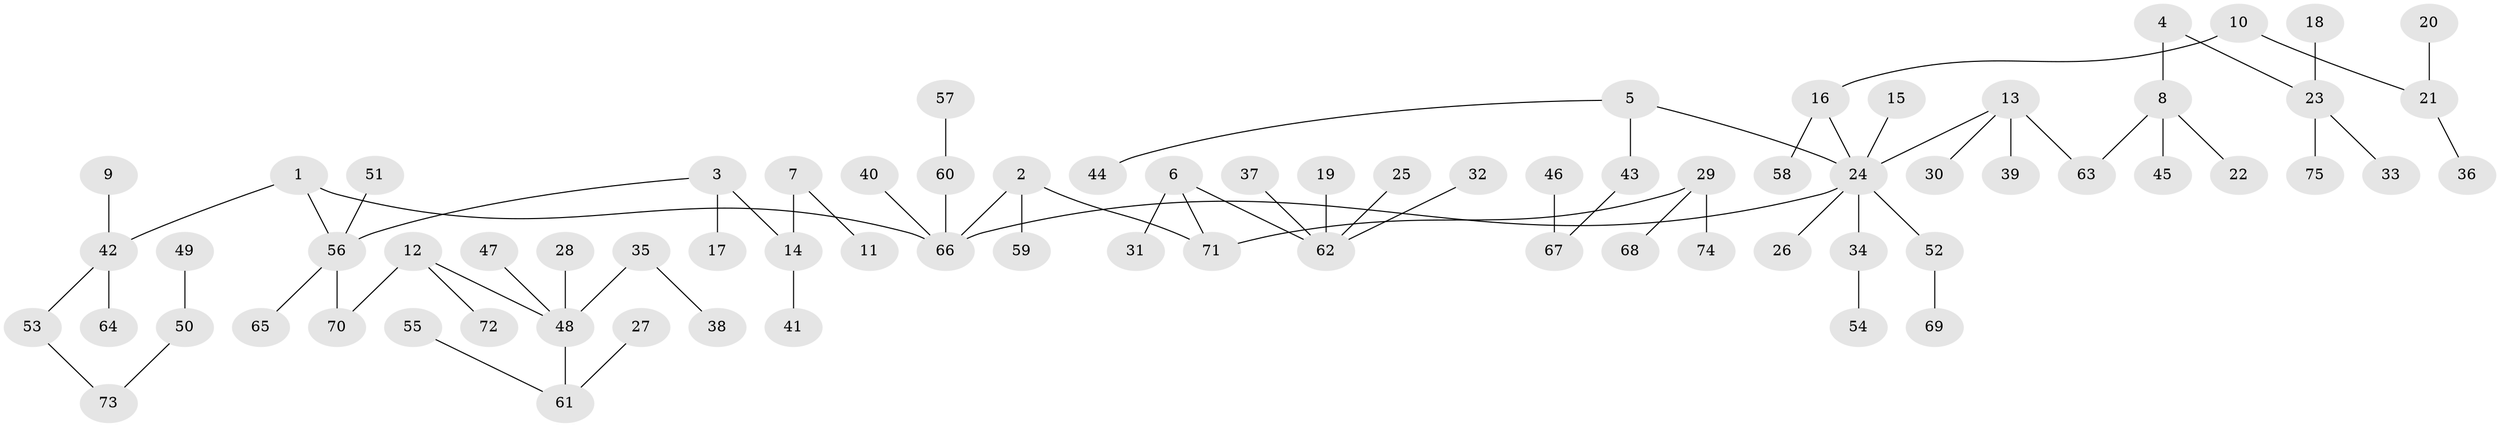 // original degree distribution, {5: 0.04697986577181208, 10: 0.006711409395973154, 3: 0.1476510067114094, 6: 0.020134228187919462, 1: 0.5167785234899329, 4: 0.040268456375838924, 2: 0.2214765100671141}
// Generated by graph-tools (version 1.1) at 2025/02/03/09/25 03:02:19]
// undirected, 75 vertices, 74 edges
graph export_dot {
graph [start="1"]
  node [color=gray90,style=filled];
  1;
  2;
  3;
  4;
  5;
  6;
  7;
  8;
  9;
  10;
  11;
  12;
  13;
  14;
  15;
  16;
  17;
  18;
  19;
  20;
  21;
  22;
  23;
  24;
  25;
  26;
  27;
  28;
  29;
  30;
  31;
  32;
  33;
  34;
  35;
  36;
  37;
  38;
  39;
  40;
  41;
  42;
  43;
  44;
  45;
  46;
  47;
  48;
  49;
  50;
  51;
  52;
  53;
  54;
  55;
  56;
  57;
  58;
  59;
  60;
  61;
  62;
  63;
  64;
  65;
  66;
  67;
  68;
  69;
  70;
  71;
  72;
  73;
  74;
  75;
  1 -- 42 [weight=1.0];
  1 -- 56 [weight=1.0];
  1 -- 66 [weight=1.0];
  2 -- 59 [weight=1.0];
  2 -- 66 [weight=1.0];
  2 -- 71 [weight=1.0];
  3 -- 14 [weight=1.0];
  3 -- 17 [weight=1.0];
  3 -- 56 [weight=1.0];
  4 -- 8 [weight=1.0];
  4 -- 23 [weight=1.0];
  5 -- 24 [weight=1.0];
  5 -- 43 [weight=1.0];
  5 -- 44 [weight=1.0];
  6 -- 31 [weight=1.0];
  6 -- 62 [weight=1.0];
  6 -- 71 [weight=1.0];
  7 -- 11 [weight=1.0];
  7 -- 14 [weight=1.0];
  8 -- 22 [weight=1.0];
  8 -- 45 [weight=1.0];
  8 -- 63 [weight=1.0];
  9 -- 42 [weight=1.0];
  10 -- 16 [weight=1.0];
  10 -- 21 [weight=1.0];
  12 -- 48 [weight=1.0];
  12 -- 70 [weight=1.0];
  12 -- 72 [weight=1.0];
  13 -- 24 [weight=1.0];
  13 -- 30 [weight=1.0];
  13 -- 39 [weight=1.0];
  13 -- 63 [weight=1.0];
  14 -- 41 [weight=1.0];
  15 -- 24 [weight=1.0];
  16 -- 24 [weight=1.0];
  16 -- 58 [weight=1.0];
  18 -- 23 [weight=1.0];
  19 -- 62 [weight=1.0];
  20 -- 21 [weight=1.0];
  21 -- 36 [weight=1.0];
  23 -- 33 [weight=1.0];
  23 -- 75 [weight=1.0];
  24 -- 26 [weight=1.0];
  24 -- 34 [weight=1.0];
  24 -- 52 [weight=1.0];
  24 -- 66 [weight=1.0];
  25 -- 62 [weight=1.0];
  27 -- 61 [weight=1.0];
  28 -- 48 [weight=1.0];
  29 -- 68 [weight=1.0];
  29 -- 71 [weight=1.0];
  29 -- 74 [weight=1.0];
  32 -- 62 [weight=1.0];
  34 -- 54 [weight=1.0];
  35 -- 38 [weight=1.0];
  35 -- 48 [weight=1.0];
  37 -- 62 [weight=1.0];
  40 -- 66 [weight=1.0];
  42 -- 53 [weight=1.0];
  42 -- 64 [weight=1.0];
  43 -- 67 [weight=1.0];
  46 -- 67 [weight=1.0];
  47 -- 48 [weight=1.0];
  48 -- 61 [weight=1.0];
  49 -- 50 [weight=1.0];
  50 -- 73 [weight=1.0];
  51 -- 56 [weight=1.0];
  52 -- 69 [weight=1.0];
  53 -- 73 [weight=1.0];
  55 -- 61 [weight=1.0];
  56 -- 65 [weight=1.0];
  56 -- 70 [weight=1.0];
  57 -- 60 [weight=1.0];
  60 -- 66 [weight=1.0];
}
